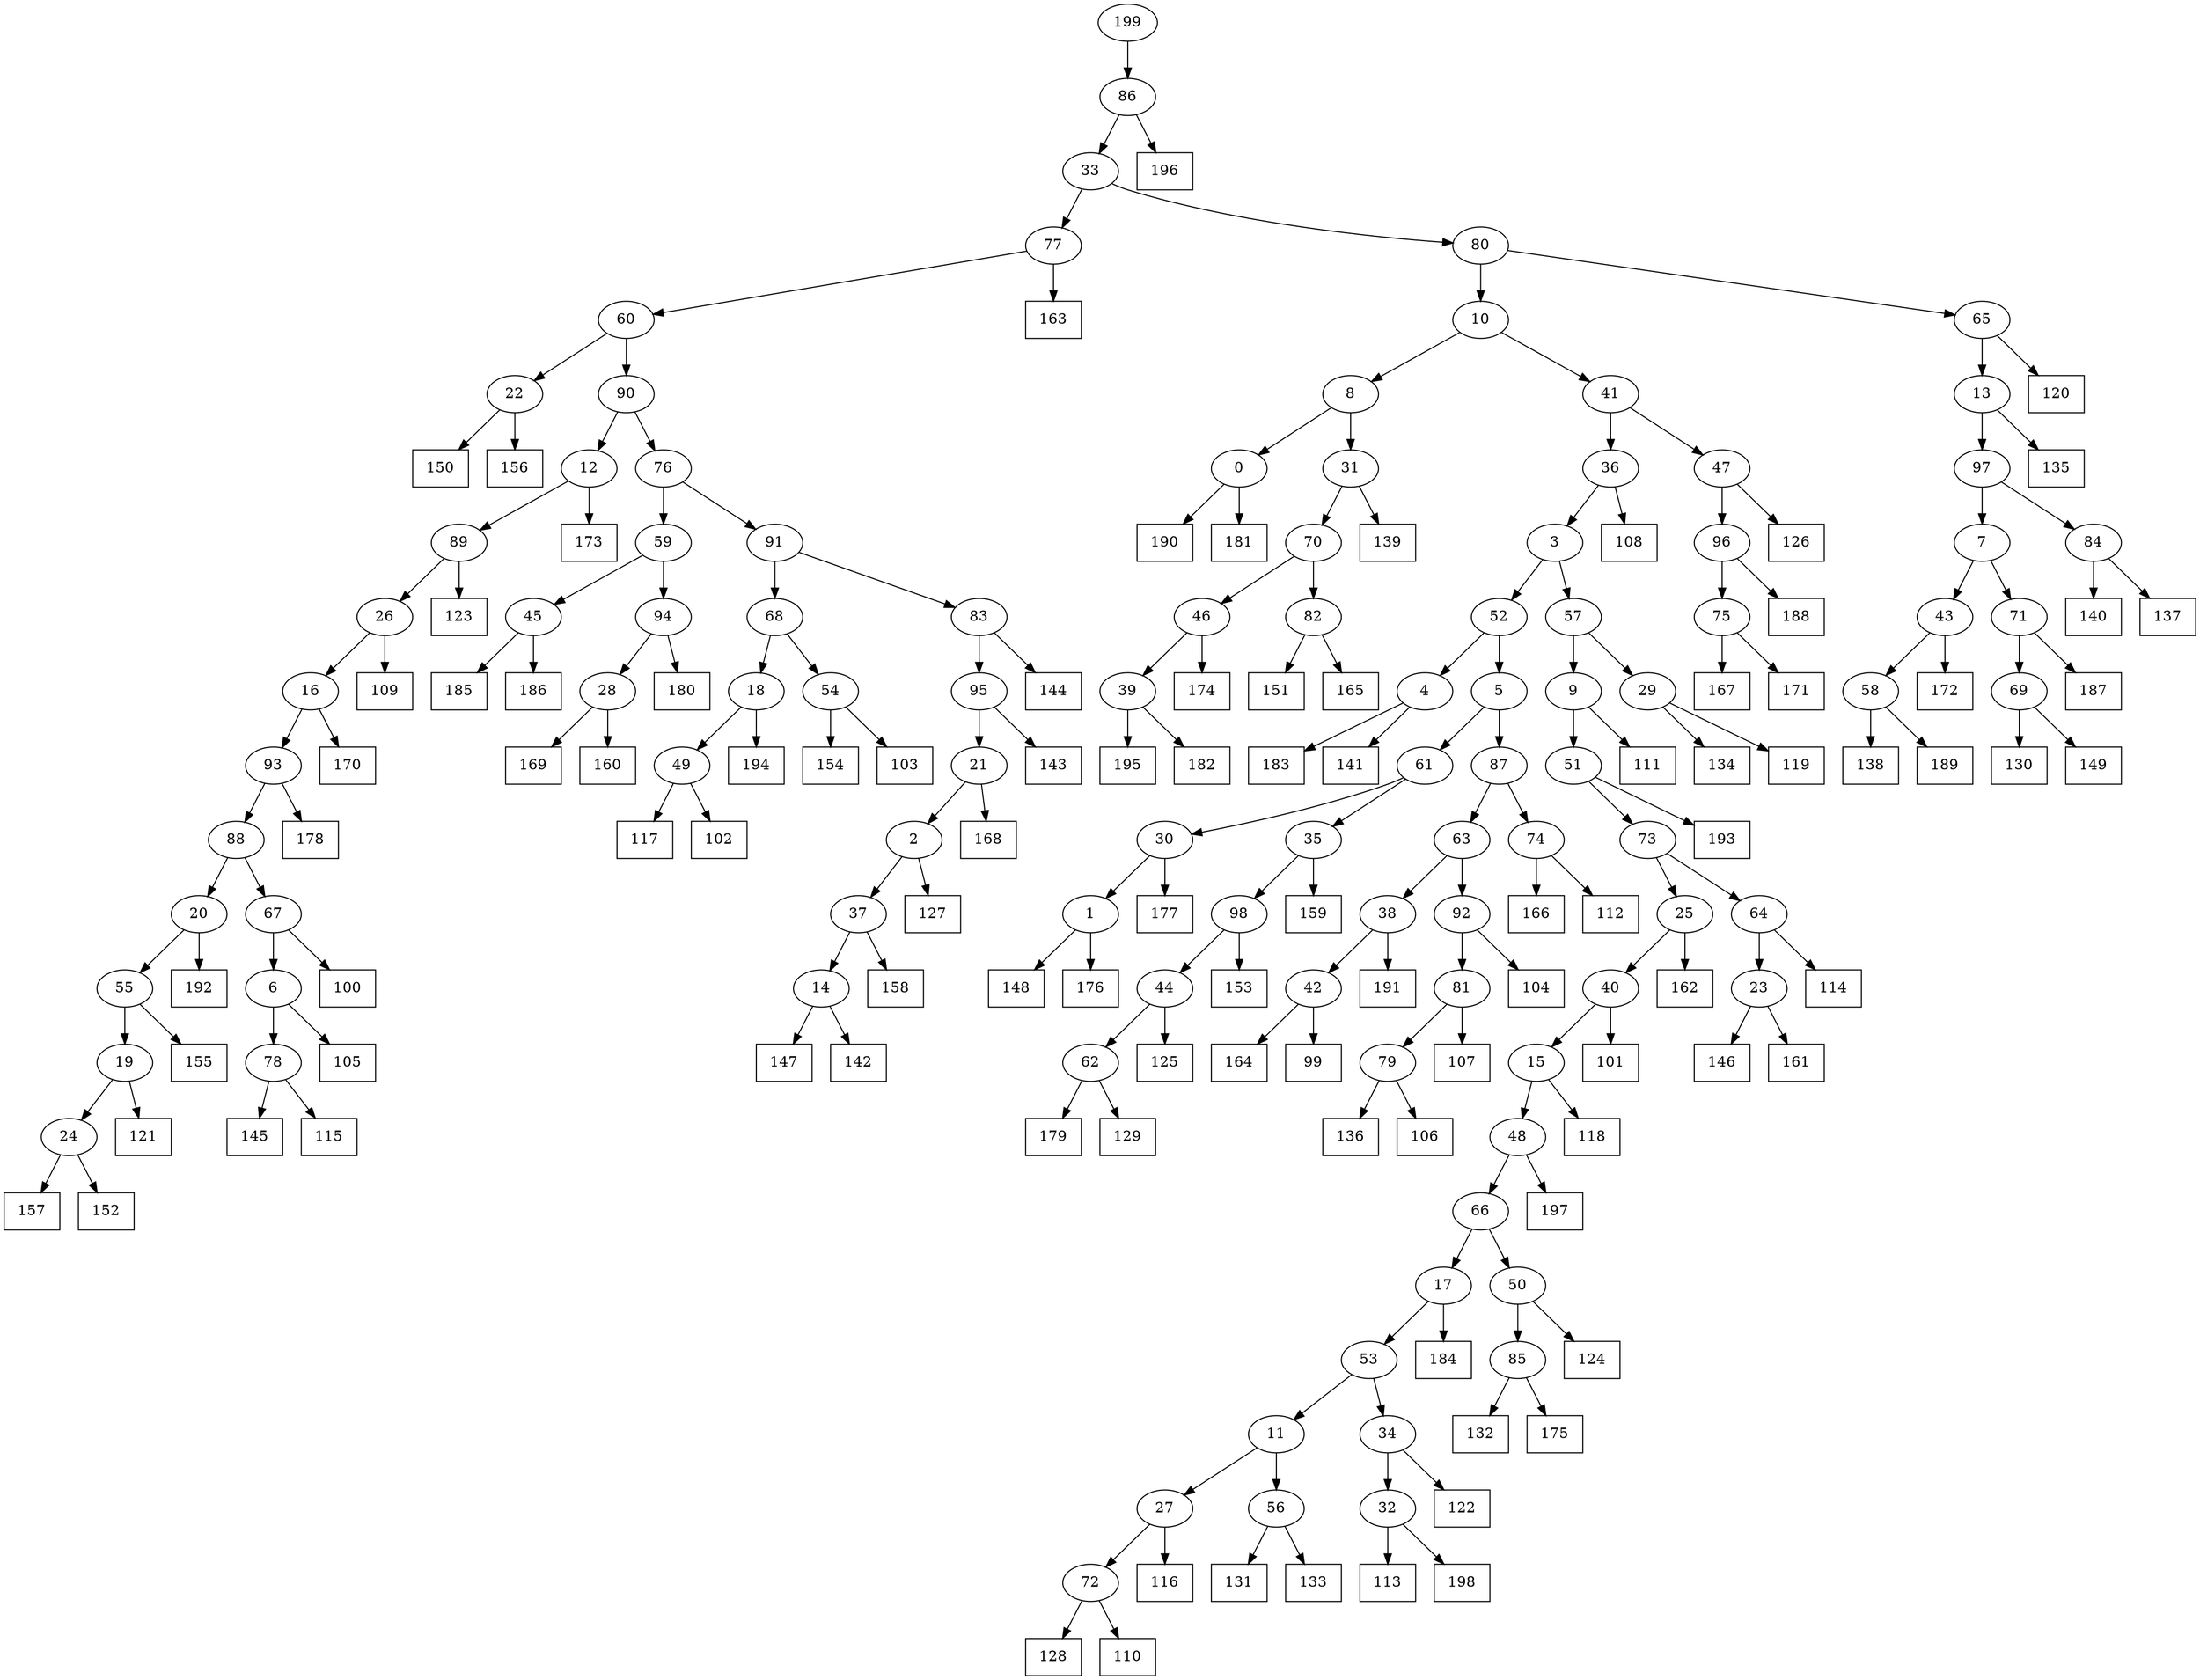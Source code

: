 digraph G {
0[label="0"];
1[label="1"];
2[label="2"];
3[label="3"];
4[label="4"];
5[label="5"];
6[label="6"];
7[label="7"];
8[label="8"];
9[label="9"];
10[label="10"];
11[label="11"];
12[label="12"];
13[label="13"];
14[label="14"];
15[label="15"];
16[label="16"];
17[label="17"];
18[label="18"];
19[label="19"];
20[label="20"];
21[label="21"];
22[label="22"];
23[label="23"];
24[label="24"];
25[label="25"];
26[label="26"];
27[label="27"];
28[label="28"];
29[label="29"];
30[label="30"];
31[label="31"];
32[label="32"];
33[label="33"];
34[label="34"];
35[label="35"];
36[label="36"];
37[label="37"];
38[label="38"];
39[label="39"];
40[label="40"];
41[label="41"];
42[label="42"];
43[label="43"];
44[label="44"];
45[label="45"];
46[label="46"];
47[label="47"];
48[label="48"];
49[label="49"];
50[label="50"];
51[label="51"];
52[label="52"];
53[label="53"];
54[label="54"];
55[label="55"];
56[label="56"];
57[label="57"];
58[label="58"];
59[label="59"];
60[label="60"];
61[label="61"];
62[label="62"];
63[label="63"];
64[label="64"];
65[label="65"];
66[label="66"];
67[label="67"];
68[label="68"];
69[label="69"];
70[label="70"];
71[label="71"];
72[label="72"];
73[label="73"];
74[label="74"];
75[label="75"];
76[label="76"];
77[label="77"];
78[label="78"];
79[label="79"];
80[label="80"];
81[label="81"];
82[label="82"];
83[label="83"];
84[label="84"];
85[label="85"];
86[label="86"];
87[label="87"];
88[label="88"];
89[label="89"];
90[label="90"];
91[label="91"];
92[label="92"];
93[label="93"];
94[label="94"];
95[label="95"];
96[label="96"];
97[label="97"];
98[label="98"];
99[shape=box,label="196"];
100[shape=box,label="124"];
101[shape=box,label="113"];
102[shape=box,label="167"];
103[shape=box,label="178"];
104[shape=box,label="145"];
105[shape=box,label="146"];
106[shape=box,label="177"];
107[shape=box,label="157"];
108[shape=box,label="111"];
109[shape=box,label="150"];
110[shape=box,label="127"];
111[shape=box,label="101"];
112[shape=box,label="138"];
113[shape=box,label="191"];
114[shape=box,label="136"];
115[shape=box,label="185"];
116[shape=box,label="105"];
117[shape=box,label="179"];
118[shape=box,label="170"];
119[shape=box,label="121"];
120[shape=box,label="155"];
121[shape=box,label="151"];
122[shape=box,label="161"];
123[shape=box,label="128"];
124[shape=box,label="120"];
125[shape=box,label="122"];
126[shape=box,label="194"];
127[shape=box,label="168"];
128[shape=box,label="193"];
129[shape=box,label="183"];
130[shape=box,label="144"];
131[shape=box,label="100"];
132[shape=box,label="108"];
133[shape=box,label="141"];
134[shape=box,label="153"];
135[shape=box,label="116"];
136[shape=box,label="118"];
137[shape=box,label="130"];
138[shape=box,label="156"];
139[shape=box,label="149"];
140[shape=box,label="117"];
141[shape=box,label="109"];
142[shape=box,label="132"];
143[shape=box,label="107"];
144[shape=box,label="131"];
145[shape=box,label="147"];
146[shape=box,label="140"];
147[shape=box,label="188"];
148[shape=box,label="139"];
149[shape=box,label="197"];
150[shape=box,label="137"];
151[shape=box,label="143"];
152[shape=box,label="134"];
153[shape=box,label="154"];
154[shape=box,label="180"];
155[shape=box,label="162"];
156[shape=box,label="135"];
157[shape=box,label="187"];
158[shape=box,label="114"];
159[shape=box,label="175"];
160[shape=box,label="198"];
161[shape=box,label="164"];
162[shape=box,label="148"];
163[shape=box,label="171"];
164[shape=box,label="190"];
165[shape=box,label="195"];
166[shape=box,label="126"];
167[shape=box,label="172"];
168[shape=box,label="102"];
169[shape=box,label="133"];
170[shape=box,label="110"];
171[shape=box,label="152"];
172[shape=box,label="103"];
173[shape=box,label="99"];
174[shape=box,label="169"];
175[shape=box,label="163"];
176[shape=box,label="129"];
177[shape=box,label="166"];
178[shape=box,label="192"];
179[shape=box,label="125"];
180[shape=box,label="112"];
181[shape=box,label="160"];
182[shape=box,label="174"];
183[shape=box,label="119"];
184[shape=box,label="165"];
185[shape=box,label="123"];
186[shape=box,label="158"];
187[shape=box,label="115"];
188[shape=box,label="176"];
189[shape=box,label="189"];
190[shape=box,label="173"];
191[shape=box,label="181"];
192[shape=box,label="142"];
193[shape=box,label="186"];
194[shape=box,label="106"];
195[shape=box,label="182"];
196[shape=box,label="104"];
197[shape=box,label="159"];
198[shape=box,label="184"];
199[label="199"];
72->123 ;
23->122 ;
82->184 ;
27->135 ;
84->146 ;
33->77 ;
15->136 ;
58->112 ;
45->115 ;
65->124 ;
1->162 ;
98->134 ;
37->186 ;
32->160 ;
69->139 ;
42->173 ;
62->176 ;
43->167 ;
59->94 ;
94->154 ;
47->96 ;
96->147 ;
97->84 ;
77->175 ;
89->185 ;
83->130 ;
95->151 ;
70->82 ;
82->121 ;
70->46 ;
24->171 ;
50->100 ;
68->54 ;
21->127 ;
19->119 ;
67->131 ;
59->45 ;
45->193 ;
64->23 ;
23->105 ;
54->172 ;
0->164 ;
41->47 ;
74->180 ;
75->163 ;
47->166 ;
87->74 ;
74->177 ;
79->114 ;
78->187 ;
37->14 ;
14->192 ;
17->198 ;
90->12 ;
12->190 ;
84->150 ;
10->8 ;
91->68 ;
40->15 ;
92->81 ;
81->143 ;
62->117 ;
63->38 ;
1->188 ;
41->36 ;
26->141 ;
31->70 ;
55->19 ;
38->113 ;
49->140 ;
38->42 ;
42->161 ;
33->80 ;
73->64 ;
48->66 ;
54->153 ;
28->174 ;
44->62 ;
71->69 ;
69->137 ;
7->43 ;
76->59 ;
92->196 ;
29->152 ;
95->21 ;
19->24 ;
24->107 ;
90->76 ;
18->49 ;
71->157 ;
5->61 ;
56->169 ;
21->2 ;
2->37 ;
8->31 ;
31->148 ;
39->195 ;
35->98 ;
12->89 ;
89->26 ;
93->103 ;
26->16 ;
53->34 ;
36->132 ;
20->178 ;
46->39 ;
39->165 ;
6->116 ;
25->155 ;
85->142 ;
34->32 ;
32->101 ;
44->179 ;
86->99 ;
25->40 ;
40->111 ;
49->168 ;
63->92 ;
51->73 ;
10->41 ;
4->133 ;
9->51 ;
51->128 ;
64->158 ;
65->13 ;
13->156 ;
22->109 ;
85->159 ;
52->5 ;
97->7 ;
7->71 ;
73->25 ;
16->93 ;
93->88 ;
4->129 ;
52->4 ;
36->3 ;
3->57 ;
77->60 ;
57->29 ;
29->183 ;
98->44 ;
96->75 ;
13->97 ;
30->1 ;
94->28 ;
28->181 ;
2->110 ;
43->58 ;
58->189 ;
8->0 ;
0->191 ;
88->20 ;
61->35 ;
35->197 ;
14->145 ;
15->48 ;
48->149 ;
80->10 ;
199->86 ;
86->33 ;
46->182 ;
11->27 ;
27->72 ;
80->65 ;
11->56 ;
56->144 ;
20->55 ;
57->9 ;
9->108 ;
55->120 ;
66->17 ;
75->102 ;
6->78 ;
78->104 ;
16->118 ;
76->91 ;
91->83 ;
50->85 ;
61->30 ;
30->106 ;
83->95 ;
68->18 ;
18->126 ;
66->50 ;
81->79 ;
79->194 ;
34->125 ;
5->87 ;
87->63 ;
72->170 ;
60->22 ;
22->138 ;
60->90 ;
17->53 ;
53->11 ;
3->52 ;
88->67 ;
67->6 ;
}
